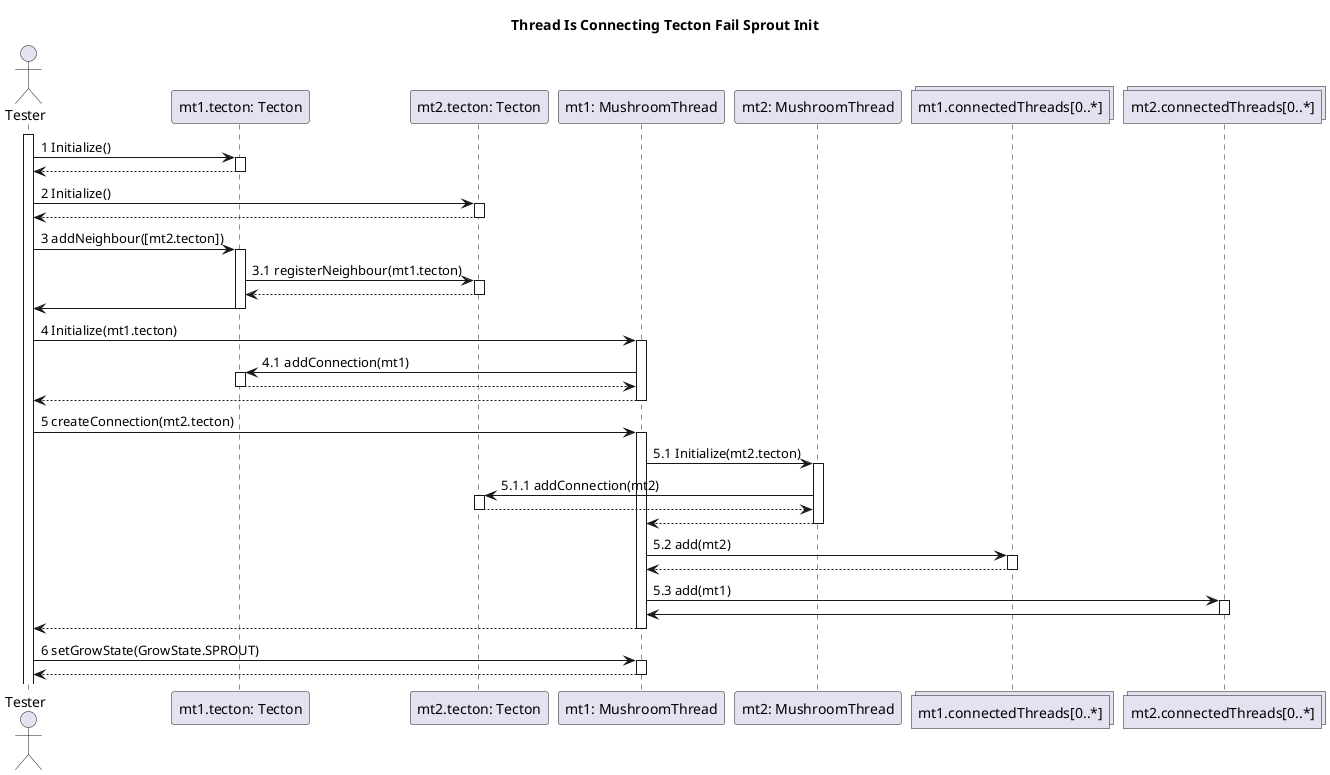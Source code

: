 @startuml Thread Is Traversible Fail Sprout
title Thread Is Connecting Tecton Fail Sprout Init

actor "Tester" as tester

participant "mt1.tecton: Tecton" as t1
participant "mt2.tecton: Tecton" as t2
participant "mt1: MushroomThread" as mt1
participant "mt2: MushroomThread" as mt2

collections "mt1.connectedThreads[0..*]" as ct1
collections "mt2.connectedThreads[0..*]" as ct2

activate tester

'Init tectons
tester -> t1: 1 Initialize()
activate t1
t1 --> tester
deactivate t1

tester -> t2: 2 Initialize()
activate t2
t2 --> tester
deactivate t2

'Add neighbours
tester -> t1: 3 addNeighbour([mt2.tecton])
activate t1
t1 -> t2: 3.1 registerNeighbour(mt1.tecton)
activate t2
t2 --> t1
deactivate t2
t1 -> tester
deactivate t1

'Add threads
tester -> mt1: 4 Initialize(mt1.tecton)
activate mt1
mt1 -> t1: 4.1 addConnection(mt1)
activate t1
t1 --> mt1
deactivate t1
mt1 --> tester 
deactivate mt1

tester -> mt1: 5 createConnection(mt2.tecton)
activate mt1

mt1 -> mt2: 5.1 Initialize(mt2.tecton)
activate mt2
mt2 -> t2: 5.1.1 addConnection(mt2)
activate t2
t2 --> mt2
deactivate t2
mt2 --> mt1
deactivate mt2

mt1 -> ct1: 5.2 add(mt2)
activate ct1
ct1 --> mt1
deactivate ct1


mt1 -> ct2: 5.3 add(mt1)
activate ct2
ct2 -> mt1
deactivate ct2

mt1 --> tester
deactivate mt1

'Set Sprout
tester -> mt1: 6 setGrowState(GrowState.SPROUT)
activate mt1
mt1 --> tester
deactivate mt1

@enduml